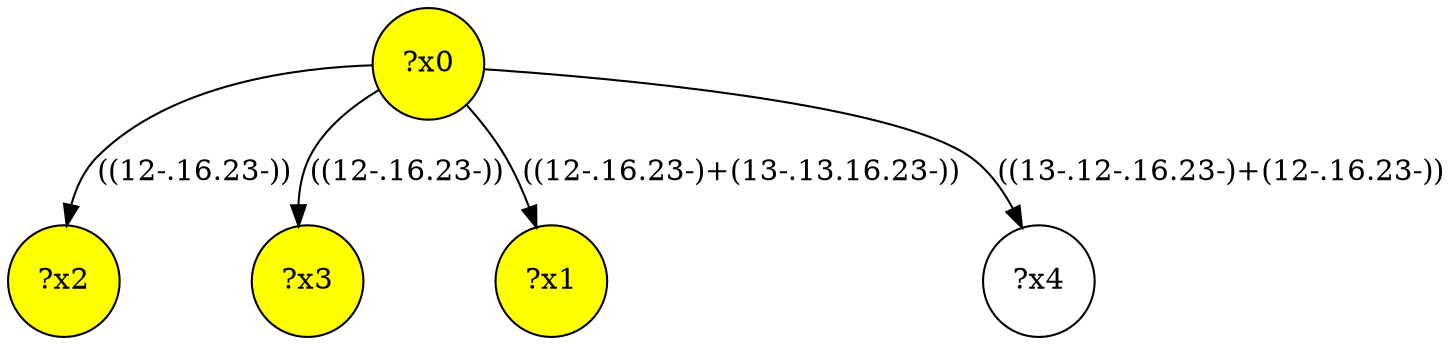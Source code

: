 digraph g {
	x0 [fillcolor="yellow", style="filled," shape=circle, label="?x0"];
	x2 [fillcolor="yellow", style="filled," shape=circle, label="?x2"];
	x3 [fillcolor="yellow", style="filled," shape=circle, label="?x3"];
	x1 [fillcolor="yellow", style="filled," shape=circle, label="?x1"];
	x0 -> x1 [label="((12-.16.23-)+(13-.13.16.23-))"];
	x0 -> x2 [label="((12-.16.23-))"];
	x0 -> x3 [label="((12-.16.23-))"];
	x4 [shape=circle, label="?x4"];
	x0 -> x4 [label="((13-.12-.16.23-)+(12-.16.23-))"];
}
